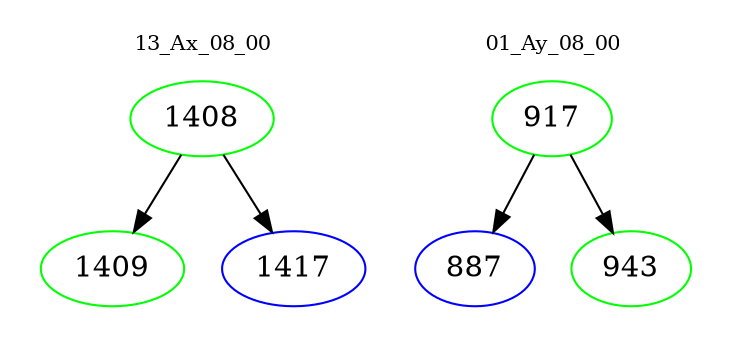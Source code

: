 digraph{
subgraph cluster_0 {
color = white
label = "13_Ax_08_00";
fontsize=10;
T0_1408 [label="1408", color="green"]
T0_1408 -> T0_1409 [color="black"]
T0_1409 [label="1409", color="green"]
T0_1408 -> T0_1417 [color="black"]
T0_1417 [label="1417", color="blue"]
}
subgraph cluster_1 {
color = white
label = "01_Ay_08_00";
fontsize=10;
T1_917 [label="917", color="green"]
T1_917 -> T1_887 [color="black"]
T1_887 [label="887", color="blue"]
T1_917 -> T1_943 [color="black"]
T1_943 [label="943", color="green"]
}
}
